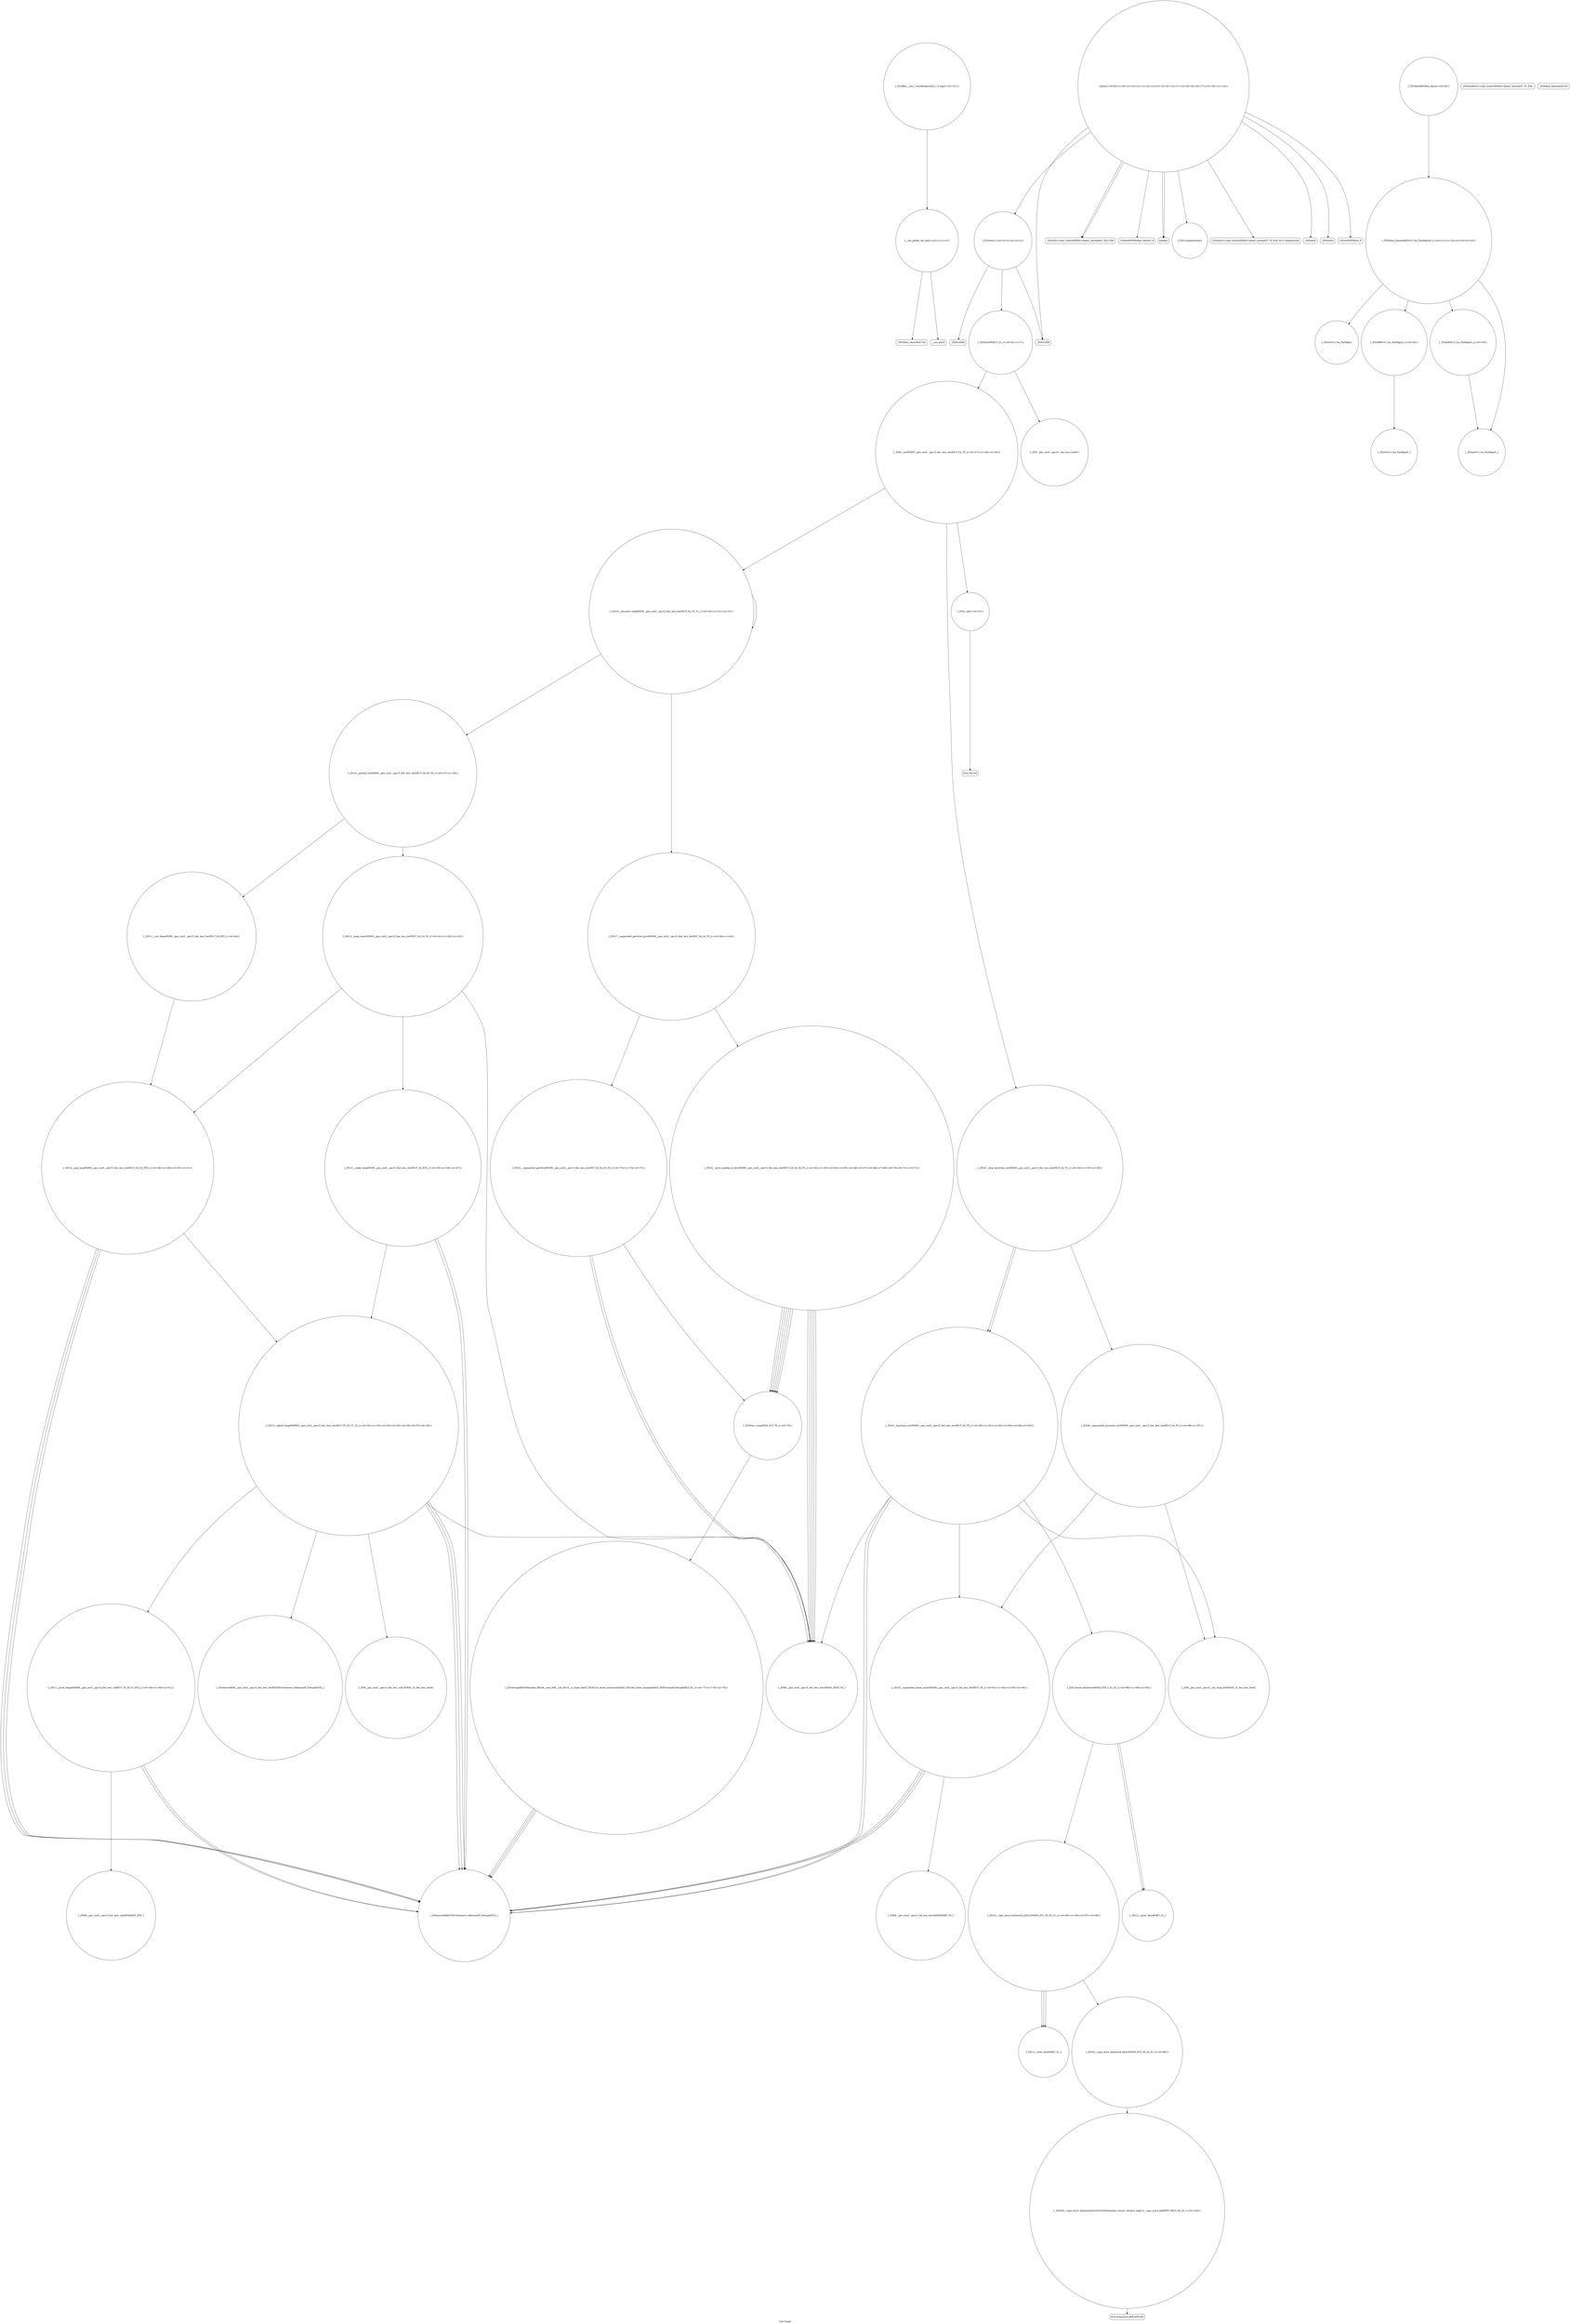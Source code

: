digraph "Call Graph" {
	label="Call Graph";

	Node0x558d10fb8650 [shape=record,shape=circle,label="{__cxx_global_var_init|{<s0>1|<s1>2}}"];
	Node0x558d10fb8650:s0 -> Node0x558d10fb86d0[color=black];
	Node0x558d10fb8650:s1 -> Node0x558d10fb87d0[color=black];
	Node0x558d10fb9cd0 [shape=record,shape=circle,label="{_ZSt9iter_swapIPdS0_EvT_T0_|{<s0>76}}"];
	Node0x558d10fb9cd0:s0 -> Node0x558d10fb9d50[color=black];
	Node0x558d10fb89d0 [shape=record,shape=circle,label="{_ZSt4sortIPdEvT_S1_|{<s0>6|<s1>7}}"];
	Node0x558d10fb89d0:s0 -> Node0x558d10fb9350[color=black];
	Node0x558d10fb89d0:s1 -> Node0x558d10fb92d0[color=black];
	Node0x558d10fbb070 [shape=record,shape=circle,label="{_ZN9__gnu_cxx5__ops15__val_comp_iterENS0_15_Iter_less_iterE}"];
	Node0x558d10fb8d50 [shape=record,shape=Mrecord,label="{_ZStlsISt11char_traitsIcEERSt13basic_ostreamIcT_ES5_PKc}"];
	Node0x558d10fbb3f0 [shape=record,shape=circle,label="{_ZNK9__gnu_cxx5__ops14_Val_less_iterclIdPdEEbRT_T0_}"];
	Node0x558d10fb90d0 [shape=record,shape=circle,label="{_ZStcoSt13_Ios_Fmtflags}"];
	Node0x558d10fb9450 [shape=record,shape=circle,label="{_ZSt4__lgl|{<s0>33}}"];
	Node0x558d10fb9450:s0 -> Node0x558d10fb9dd0[color=black];
	Node0x558d10fb97d0 [shape=record,shape=circle,label="{_ZNK9__gnu_cxx5__ops15_Iter_less_iterclIPdS3_EEbT_T0_}"];
	Node0x558d10fb9b50 [shape=record,shape=circle,label="{_ZNK9__gnu_cxx5__ops14_Iter_less_valclIPddEEbT_RT0_}"];
	Node0x558d10fb8850 [shape=record,shape=circle,label="{_Z5solvev|{<s0>3|<s1>4|<s2>5}}"];
	Node0x558d10fb8850:s0 -> Node0x558d10fb88d0[color=black];
	Node0x558d10fb8850:s1 -> Node0x558d10fb8950[color=black];
	Node0x558d10fb8850:s2 -> Node0x558d10fb89d0[color=black];
	Node0x558d10fbaef0 [shape=record,shape=circle,label="{_ZSt26__unguarded_insertion_sortIPdN9__gnu_cxx5__ops15_Iter_less_iterEEvT_S4_T0_|{<s0>86|<s1>87}}"];
	Node0x558d10fbaef0:s0 -> Node0x558d10fbb070[color=black];
	Node0x558d10fbaef0:s1 -> Node0x558d10fbaff0[color=black];
	Node0x558d10fb8bd0 [shape=record,shape=Mrecord,label="{_ZNSolsEPFRSt8ios_baseS0_E}"];
	Node0x558d10fbb270 [shape=record,shape=circle,label="{_ZSt12__niter_baseIPdET_S1_}"];
	Node0x558d10fb8f50 [shape=record,shape=Mrecord,label="{_ZSt4endlIcSt11char_traitsIcEERSt13basic_ostreamIT_T0_ES6_}"];
	Node0x558d10fb92d0 [shape=record,shape=circle,label="{_ZSt6__sortIPdN9__gnu_cxx5__ops15_Iter_less_iterEEvT_S4_T0_|{<s0>27|<s1>28|<s2>29}}"];
	Node0x558d10fb92d0:s0 -> Node0x558d10fb9450[color=black];
	Node0x558d10fb92d0:s1 -> Node0x558d10fb93d0[color=black];
	Node0x558d10fb92d0:s2 -> Node0x558d10fb94d0[color=black];
	Node0x558d10fb9650 [shape=record,shape=circle,label="{_ZSt13__heap_selectIPdN9__gnu_cxx5__ops15_Iter_less_iterEEvT_S4_S4_T0_|{<s0>41|<s1>42|<s2>43}}"];
	Node0x558d10fb9650:s0 -> Node0x558d10fb9750[color=black];
	Node0x558d10fb9650:s1 -> Node0x558d10fb97d0[color=black];
	Node0x558d10fb9650:s2 -> Node0x558d10fb9850[color=black];
	Node0x558d10fb99d0 [shape=record,shape=circle,label="{_ZSt4moveIRN9__gnu_cxx5__ops15_Iter_less_iterEEONSt16remove_referenceIT_E4typeEOS5_}"];
	Node0x558d10fb86d0 [shape=record,shape=Mrecord,label="{_ZNSt8ios_base4InitC1Ev}"];
	Node0x558d10fb9d50 [shape=record,shape=circle,label="{_ZSt4swapIdENSt9enable_ifIXsr6__and_ISt6__not_ISt15__is_tuple_likeIT_EESt21is_move_constructibleIS3_ESt18is_move_assignableIS3_EEE5valueEvE4typeERS3_SC_|{<s0>77|<s1>78|<s2>79}}"];
	Node0x558d10fb9d50:s0 -> Node0x558d10fb98d0[color=black];
	Node0x558d10fb9d50:s1 -> Node0x558d10fb98d0[color=black];
	Node0x558d10fb9d50:s2 -> Node0x558d10fb98d0[color=black];
	Node0x558d10fb8a50 [shape=record,shape=circle,label="{main|{<s0>8|<s1>9|<s2>10|<s3>11|<s4>12|<s5>13|<s6>14|<s7>15|<s8>16|<s9>17|<s10>18|<s11>19}}"];
	Node0x558d10fb8a50:s0 -> Node0x558d10fb8ad0[color=black];
	Node0x558d10fb8a50:s1 -> Node0x558d10fb8ad0[color=black];
	Node0x558d10fb8a50:s2 -> Node0x558d10fb88d0[color=black];
	Node0x558d10fb8a50:s3 -> Node0x558d10fb8bd0[color=black];
	Node0x558d10fb8a50:s4 -> Node0x558d10fb8cd0[color=black];
	Node0x558d10fb8a50:s5 -> Node0x558d10fb8b50[color=black];
	Node0x558d10fb8a50:s6 -> Node0x558d10fb8d50[color=black];
	Node0x558d10fb8a50:s7 -> Node0x558d10fb8dd0[color=black];
	Node0x558d10fb8a50:s8 -> Node0x558d10fb8d50[color=black];
	Node0x558d10fb8a50:s9 -> Node0x558d10fb8850[color=black];
	Node0x558d10fb8a50:s10 -> Node0x558d10fb8e50[color=black];
	Node0x558d10fb8a50:s11 -> Node0x558d10fb8ed0[color=black];
	Node0x558d10fbb0f0 [shape=record,shape=circle,label="{_ZSt23__copy_move_backward_a2ILb1EPdS0_ET1_T0_S2_S1_|{<s0>95|<s1>96|<s2>97|<s3>98}}"];
	Node0x558d10fbb0f0:s0 -> Node0x558d10fbb270[color=black];
	Node0x558d10fbb0f0:s1 -> Node0x558d10fbb270[color=black];
	Node0x558d10fbb0f0:s2 -> Node0x558d10fbb270[color=black];
	Node0x558d10fbb0f0:s3 -> Node0x558d10fbb1f0[color=black];
	Node0x558d10fb8dd0 [shape=record,shape=Mrecord,label="{_ZNSolsEi}"];
	Node0x558d10fbb470 [shape=record,shape=circle,label="{_GLOBAL__sub_I_YuryBandarchuk_1_0.cpp|{<s0>101}}"];
	Node0x558d10fbb470:s0 -> Node0x558d10fb8650[color=black];
	Node0x558d10fb9150 [shape=record,shape=circle,label="{_ZStoRRSt13_Ios_FmtflagsS_|{<s0>26}}"];
	Node0x558d10fb9150:s0 -> Node0x558d10fb9250[color=black];
	Node0x558d10fb94d0 [shape=record,shape=circle,label="{_ZSt22__final_insertion_sortIPdN9__gnu_cxx5__ops15_Iter_less_iterEEvT_S4_T0_|{<s0>34|<s1>35|<s2>36}}"];
	Node0x558d10fb94d0:s0 -> Node0x558d10fbae70[color=black];
	Node0x558d10fb94d0:s1 -> Node0x558d10fbaef0[color=black];
	Node0x558d10fb94d0:s2 -> Node0x558d10fbae70[color=black];
	Node0x558d10fb9850 [shape=record,shape=circle,label="{_ZSt10__pop_heapIPdN9__gnu_cxx5__ops15_Iter_less_iterEEvT_S4_S4_RT0_|{<s0>48|<s1>49|<s2>50|<s3>51}}"];
	Node0x558d10fb9850:s0 -> Node0x558d10fb98d0[color=black];
	Node0x558d10fb9850:s1 -> Node0x558d10fb98d0[color=black];
	Node0x558d10fb9850:s2 -> Node0x558d10fb98d0[color=black];
	Node0x558d10fb9850:s3 -> Node0x558d10fb9950[color=black];
	Node0x558d10fb9bd0 [shape=record,shape=circle,label="{_ZSt22__move_median_to_firstIPdN9__gnu_cxx5__ops15_Iter_less_iterEEvT_S4_S4_S4_T0_|{<s0>62|<s1>63|<s2>64|<s3>65|<s4>66|<s5>67|<s6>68|<s7>69|<s8>70|<s9>71|<s10>72}}"];
	Node0x558d10fb9bd0:s0 -> Node0x558d10fb97d0[color=black];
	Node0x558d10fb9bd0:s1 -> Node0x558d10fb97d0[color=black];
	Node0x558d10fb9bd0:s2 -> Node0x558d10fb9cd0[color=black];
	Node0x558d10fb9bd0:s3 -> Node0x558d10fb97d0[color=black];
	Node0x558d10fb9bd0:s4 -> Node0x558d10fb9cd0[color=black];
	Node0x558d10fb9bd0:s5 -> Node0x558d10fb9cd0[color=black];
	Node0x558d10fb9bd0:s6 -> Node0x558d10fb97d0[color=black];
	Node0x558d10fb9bd0:s7 -> Node0x558d10fb9cd0[color=black];
	Node0x558d10fb9bd0:s8 -> Node0x558d10fb97d0[color=black];
	Node0x558d10fb9bd0:s9 -> Node0x558d10fb9cd0[color=black];
	Node0x558d10fb9bd0:s10 -> Node0x558d10fb9cd0[color=black];
	Node0x558d10fb88d0 [shape=record,shape=Mrecord,label="{_ZNSirsERi}"];
	Node0x558d10fbaf70 [shape=record,shape=circle,label="{_ZSt13move_backwardIPdS0_ET0_T_S2_S1_|{<s0>88|<s1>89|<s2>90}}"];
	Node0x558d10fbaf70:s0 -> Node0x558d10fbb170[color=black];
	Node0x558d10fbaf70:s1 -> Node0x558d10fbb170[color=black];
	Node0x558d10fbaf70:s2 -> Node0x558d10fbb0f0[color=black];
	Node0x558d10fb8c50 [shape=record,shape=circle,label="{_ZSt5fixedRSt8ios_base|{<s0>20}}"];
	Node0x558d10fb8c50:s0 -> Node0x558d10fb8fd0[color=black];
	Node0x558d10fbb2f0 [shape=record,shape=circle,label="{_ZNSt20__copy_move_backwardILb1ELb1ESt26random_access_iterator_tagE13__copy_move_bIdEEPT_PKS3_S6_S4_|{<s0>100}}"];
	Node0x558d10fbb2f0:s0 -> Node0x558d10fbb370[color=black];
	Node0x558d10fb8fd0 [shape=record,shape=circle,label="{_ZNSt8ios_base4setfESt13_Ios_FmtflagsS0_|{<s0>21|<s1>22|<s2>23|<s3>24}}"];
	Node0x558d10fb8fd0:s0 -> Node0x558d10fb90d0[color=black];
	Node0x558d10fb8fd0:s1 -> Node0x558d10fb9050[color=black];
	Node0x558d10fb8fd0:s2 -> Node0x558d10fb91d0[color=black];
	Node0x558d10fb8fd0:s3 -> Node0x558d10fb9150[color=black];
	Node0x558d10fb9350 [shape=record,shape=circle,label="{_ZN9__gnu_cxx5__ops16__iter_less_iterEv}"];
	Node0x558d10fb96d0 [shape=record,shape=circle,label="{_ZSt11__sort_heapIPdN9__gnu_cxx5__ops15_Iter_less_iterEEvT_S4_RT0_|{<s0>44}}"];
	Node0x558d10fb96d0:s0 -> Node0x558d10fb9850[color=black];
	Node0x558d10fb9a50 [shape=record,shape=circle,label="{_ZN9__gnu_cxx5__ops14_Iter_less_valC2ENS0_15_Iter_less_iterE}"];
	Node0x558d10fb8750 [shape=record,shape=Mrecord,label="{_ZNSt8ios_base4InitD1Ev}"];
	Node0x558d10fb9dd0 [shape=record,shape=Mrecord,label="{llvm.ctlz.i64}"];
	Node0x558d10fb8ad0 [shape=record,shape=Mrecord,label="{freopen}"];
	Node0x558d10fbb170 [shape=record,shape=circle,label="{_ZSt12__miter_baseIPdET_S1_}"];
	Node0x558d10fb8e50 [shape=record,shape=Mrecord,label="{_ZNSolsEd}"];
	Node0x558d10fb91d0 [shape=record,shape=circle,label="{_ZStanSt13_Ios_FmtflagsS_}"];
	Node0x558d10fb9550 [shape=record,shape=circle,label="{_ZSt14__partial_sortIPdN9__gnu_cxx5__ops15_Iter_less_iterEEvT_S4_S4_T0_|{<s0>37|<s1>38}}"];
	Node0x558d10fb9550:s0 -> Node0x558d10fb9650[color=black];
	Node0x558d10fb9550:s1 -> Node0x558d10fb96d0[color=black];
	Node0x558d10fb98d0 [shape=record,shape=circle,label="{_ZSt4moveIRdEONSt16remove_referenceIT_E4typeEOS2_}"];
	Node0x558d10fb9c50 [shape=record,shape=circle,label="{_ZSt21__unguarded_partitionIPdN9__gnu_cxx5__ops15_Iter_less_iterEET_S4_S4_S4_T0_|{<s0>73|<s1>74|<s2>75}}"];
	Node0x558d10fb9c50:s0 -> Node0x558d10fb97d0[color=black];
	Node0x558d10fb9c50:s1 -> Node0x558d10fb97d0[color=black];
	Node0x558d10fb9c50:s2 -> Node0x558d10fb9cd0[color=black];
	Node0x558d10fb8950 [shape=record,shape=Mrecord,label="{_ZNSirsERd}"];
	Node0x558d10fbaff0 [shape=record,shape=circle,label="{_ZSt25__unguarded_linear_insertIPdN9__gnu_cxx5__ops14_Val_less_iterEEvT_T0_|{<s0>91|<s1>92|<s2>93|<s3>94}}"];
	Node0x558d10fbaff0:s0 -> Node0x558d10fb98d0[color=black];
	Node0x558d10fbaff0:s1 -> Node0x558d10fbb3f0[color=black];
	Node0x558d10fbaff0:s2 -> Node0x558d10fb98d0[color=black];
	Node0x558d10fbaff0:s3 -> Node0x558d10fb98d0[color=black];
	Node0x558d10fb8cd0 [shape=record,shape=circle,label="{_ZSt12setprecisioni}"];
	Node0x558d10fbb370 [shape=record,shape=Mrecord,label="{llvm.memmove.p0i8.p0i8.i64}"];
	Node0x558d10fb9050 [shape=record,shape=circle,label="{_ZStaNRSt13_Ios_FmtflagsS_|{<s0>25}}"];
	Node0x558d10fb9050:s0 -> Node0x558d10fb91d0[color=black];
	Node0x558d10fb93d0 [shape=record,shape=circle,label="{_ZSt16__introsort_loopIPdlN9__gnu_cxx5__ops15_Iter_less_iterEEvT_S4_T0_T1_|{<s0>30|<s1>31|<s2>32}}"];
	Node0x558d10fb93d0:s0 -> Node0x558d10fb9550[color=black];
	Node0x558d10fb93d0:s1 -> Node0x558d10fb95d0[color=black];
	Node0x558d10fb93d0:s2 -> Node0x558d10fb93d0[color=black];
	Node0x558d10fb9750 [shape=record,shape=circle,label="{_ZSt11__make_heapIPdN9__gnu_cxx5__ops15_Iter_less_iterEEvT_S4_RT0_|{<s0>45|<s1>46|<s2>47}}"];
	Node0x558d10fb9750:s0 -> Node0x558d10fb98d0[color=black];
	Node0x558d10fb9750:s1 -> Node0x558d10fb98d0[color=black];
	Node0x558d10fb9750:s2 -> Node0x558d10fb9950[color=black];
	Node0x558d10fb9ad0 [shape=record,shape=circle,label="{_ZSt11__push_heapIPdldN9__gnu_cxx5__ops14_Iter_less_valEEvT_T0_S5_T1_RT2_|{<s0>59|<s1>60|<s2>61}}"];
	Node0x558d10fb9ad0:s0 -> Node0x558d10fb9b50[color=black];
	Node0x558d10fb9ad0:s1 -> Node0x558d10fb98d0[color=black];
	Node0x558d10fb9ad0:s2 -> Node0x558d10fb98d0[color=black];
	Node0x558d10fb87d0 [shape=record,shape=Mrecord,label="{__cxa_atexit}"];
	Node0x558d10fbae70 [shape=record,shape=circle,label="{_ZSt16__insertion_sortIPdN9__gnu_cxx5__ops15_Iter_less_iterEEvT_S4_T0_|{<s0>80|<s1>81|<s2>82|<s3>83|<s4>84|<s5>85}}"];
	Node0x558d10fbae70:s0 -> Node0x558d10fb97d0[color=black];
	Node0x558d10fbae70:s1 -> Node0x558d10fb98d0[color=black];
	Node0x558d10fbae70:s2 -> Node0x558d10fbaf70[color=black];
	Node0x558d10fbae70:s3 -> Node0x558d10fb98d0[color=black];
	Node0x558d10fbae70:s4 -> Node0x558d10fbb070[color=black];
	Node0x558d10fbae70:s5 -> Node0x558d10fbaff0[color=black];
	Node0x558d10fb8b50 [shape=record,shape=Mrecord,label="{_ZStlsIcSt11char_traitsIcEERSt13basic_ostreamIT_T0_ES6_St13_Setprecision}"];
	Node0x558d10fbb1f0 [shape=record,shape=circle,label="{_ZSt22__copy_move_backward_aILb1EPdS0_ET1_T0_S2_S1_|{<s0>99}}"];
	Node0x558d10fbb1f0:s0 -> Node0x558d10fbb2f0[color=black];
	Node0x558d10fb8ed0 [shape=record,shape=Mrecord,label="{_ZNSolsEPFRSoS_E}"];
	Node0x558d10fb9250 [shape=record,shape=circle,label="{_ZStorSt13_Ios_FmtflagsS_}"];
	Node0x558d10fb95d0 [shape=record,shape=circle,label="{_ZSt27__unguarded_partition_pivotIPdN9__gnu_cxx5__ops15_Iter_less_iterEET_S4_S4_T0_|{<s0>39|<s1>40}}"];
	Node0x558d10fb95d0:s0 -> Node0x558d10fb9bd0[color=black];
	Node0x558d10fb95d0:s1 -> Node0x558d10fb9c50[color=black];
	Node0x558d10fb9950 [shape=record,shape=circle,label="{_ZSt13__adjust_heapIPdldN9__gnu_cxx5__ops15_Iter_less_iterEEvT_T0_S5_T1_T2_|{<s0>52|<s1>53|<s2>54|<s3>55|<s4>56|<s5>57|<s6>58}}"];
	Node0x558d10fb9950:s0 -> Node0x558d10fb97d0[color=black];
	Node0x558d10fb9950:s1 -> Node0x558d10fb98d0[color=black];
	Node0x558d10fb9950:s2 -> Node0x558d10fb98d0[color=black];
	Node0x558d10fb9950:s3 -> Node0x558d10fb99d0[color=black];
	Node0x558d10fb9950:s4 -> Node0x558d10fb9a50[color=black];
	Node0x558d10fb9950:s5 -> Node0x558d10fb98d0[color=black];
	Node0x558d10fb9950:s6 -> Node0x558d10fb9ad0[color=black];
}

